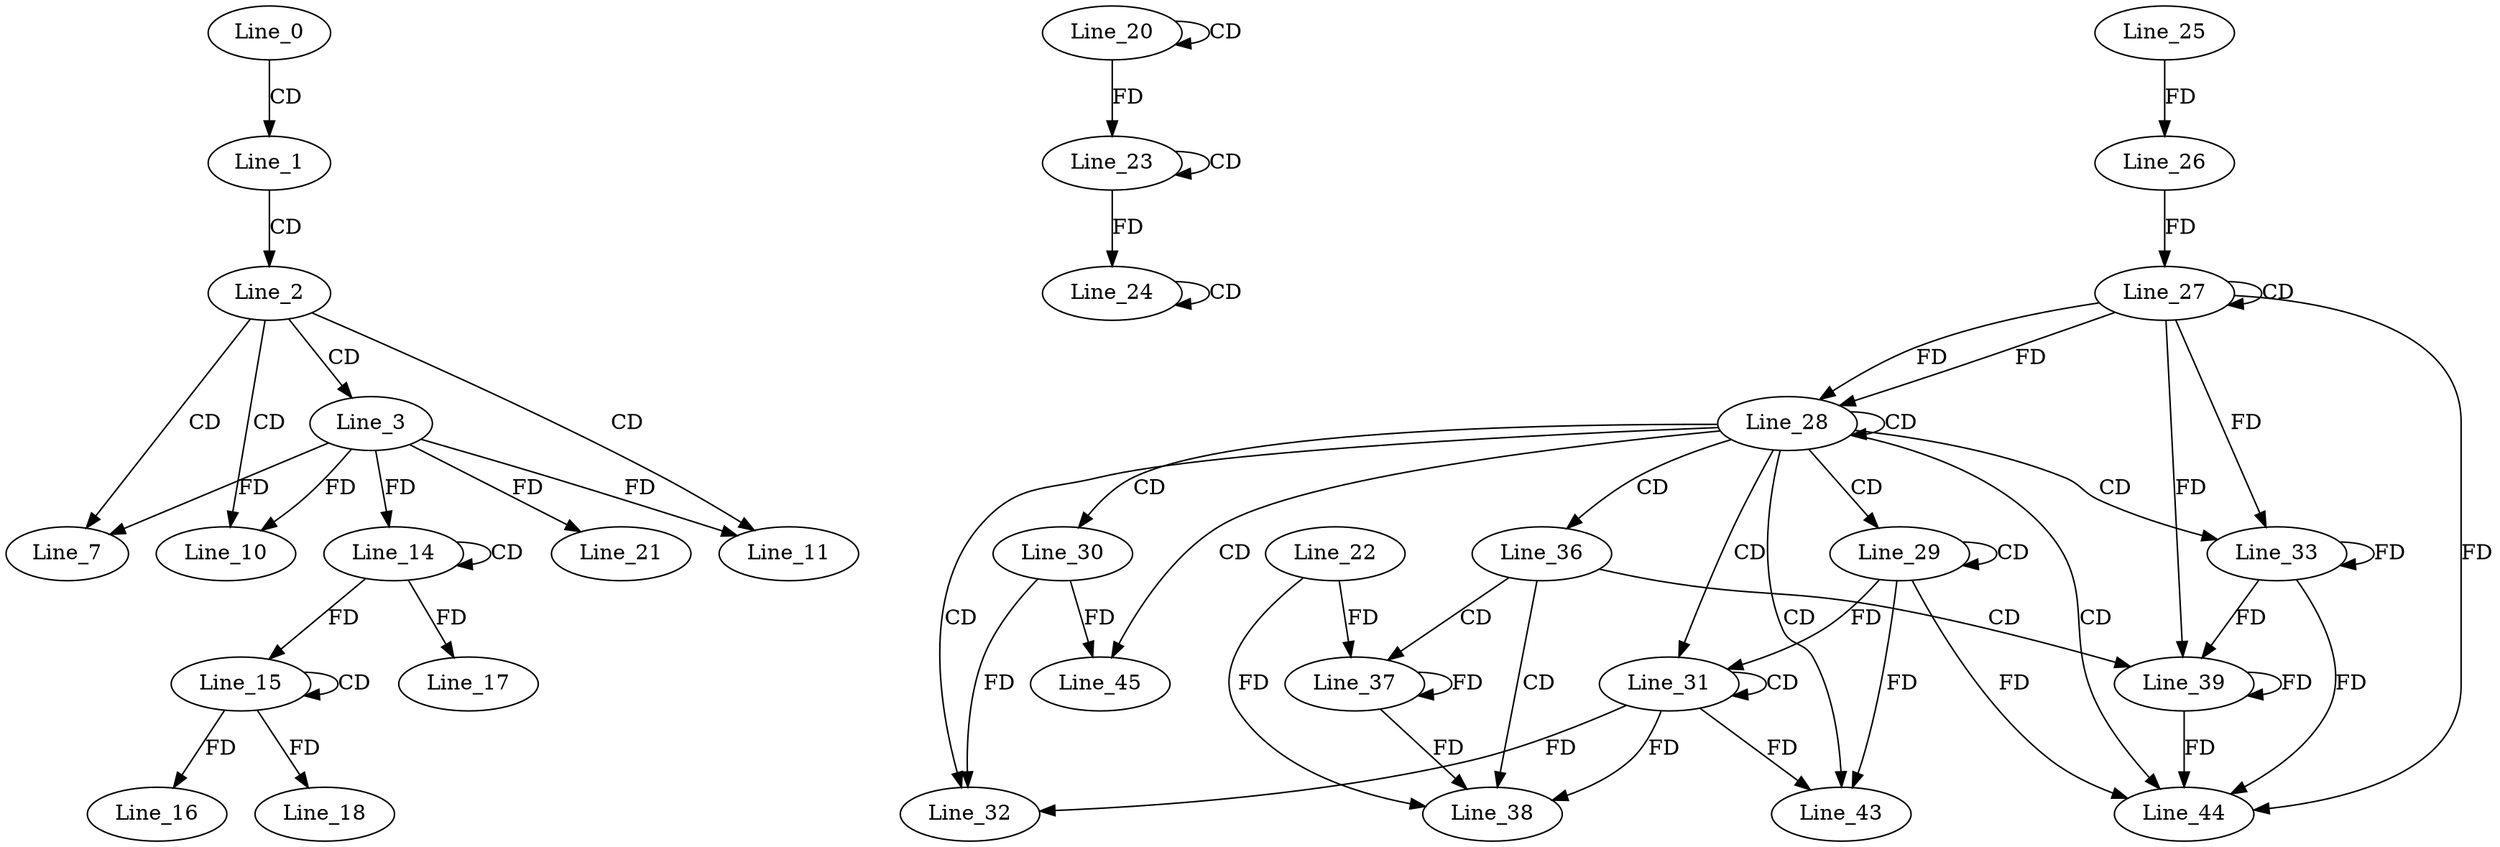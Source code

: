 digraph G {
  Line_0;
  Line_1;
  Line_2;
  Line_3;
  Line_7;
  Line_10;
  Line_11;
  Line_14;
  Line_14;
  Line_15;
  Line_15;
  Line_16;
  Line_17;
  Line_18;
  Line_20;
  Line_20;
  Line_20;
  Line_21;
  Line_23;
  Line_23;
  Line_24;
  Line_24;
  Line_25;
  Line_26;
  Line_27;
  Line_27;
  Line_26;
  Line_27;
  Line_28;
  Line_28;
  Line_29;
  Line_29;
  Line_30;
  Line_31;
  Line_31;
  Line_32;
  Line_33;
  Line_36;
  Line_37;
  Line_22;
  Line_38;
  Line_39;
  Line_43;
  Line_44;
  Line_45;
  Line_0 -> Line_1 [ label="CD" ];
  Line_1 -> Line_2 [ label="CD" ];
  Line_2 -> Line_3 [ label="CD" ];
  Line_2 -> Line_7 [ label="CD" ];
  Line_3 -> Line_7 [ label="FD" ];
  Line_2 -> Line_10 [ label="CD" ];
  Line_3 -> Line_10 [ label="FD" ];
  Line_2 -> Line_11 [ label="CD" ];
  Line_3 -> Line_11 [ label="FD" ];
  Line_14 -> Line_14 [ label="CD" ];
  Line_3 -> Line_14 [ label="FD" ];
  Line_15 -> Line_15 [ label="CD" ];
  Line_14 -> Line_15 [ label="FD" ];
  Line_15 -> Line_16 [ label="FD" ];
  Line_14 -> Line_17 [ label="FD" ];
  Line_15 -> Line_18 [ label="FD" ];
  Line_20 -> Line_20 [ label="CD" ];
  Line_3 -> Line_21 [ label="FD" ];
  Line_23 -> Line_23 [ label="CD" ];
  Line_20 -> Line_23 [ label="FD" ];
  Line_24 -> Line_24 [ label="CD" ];
  Line_23 -> Line_24 [ label="FD" ];
  Line_25 -> Line_26 [ label="FD" ];
  Line_27 -> Line_27 [ label="CD" ];
  Line_26 -> Line_27 [ label="FD" ];
  Line_27 -> Line_28 [ label="FD" ];
  Line_28 -> Line_28 [ label="CD" ];
  Line_27 -> Line_28 [ label="FD" ];
  Line_28 -> Line_29 [ label="CD" ];
  Line_29 -> Line_29 [ label="CD" ];
  Line_28 -> Line_30 [ label="CD" ];
  Line_28 -> Line_31 [ label="CD" ];
  Line_31 -> Line_31 [ label="CD" ];
  Line_29 -> Line_31 [ label="FD" ];
  Line_28 -> Line_32 [ label="CD" ];
  Line_31 -> Line_32 [ label="FD" ];
  Line_30 -> Line_32 [ label="FD" ];
  Line_28 -> Line_33 [ label="CD" ];
  Line_27 -> Line_33 [ label="FD" ];
  Line_33 -> Line_33 [ label="FD" ];
  Line_28 -> Line_36 [ label="CD" ];
  Line_36 -> Line_37 [ label="CD" ];
  Line_22 -> Line_37 [ label="FD" ];
  Line_37 -> Line_37 [ label="FD" ];
  Line_36 -> Line_38 [ label="CD" ];
  Line_31 -> Line_38 [ label="FD" ];
  Line_22 -> Line_38 [ label="FD" ];
  Line_37 -> Line_38 [ label="FD" ];
  Line_36 -> Line_39 [ label="CD" ];
  Line_27 -> Line_39 [ label="FD" ];
  Line_33 -> Line_39 [ label="FD" ];
  Line_39 -> Line_39 [ label="FD" ];
  Line_28 -> Line_43 [ label="CD" ];
  Line_29 -> Line_43 [ label="FD" ];
  Line_31 -> Line_43 [ label="FD" ];
  Line_28 -> Line_44 [ label="CD" ];
  Line_29 -> Line_44 [ label="FD" ];
  Line_27 -> Line_44 [ label="FD" ];
  Line_33 -> Line_44 [ label="FD" ];
  Line_39 -> Line_44 [ label="FD" ];
  Line_28 -> Line_45 [ label="CD" ];
  Line_30 -> Line_45 [ label="FD" ];
}
